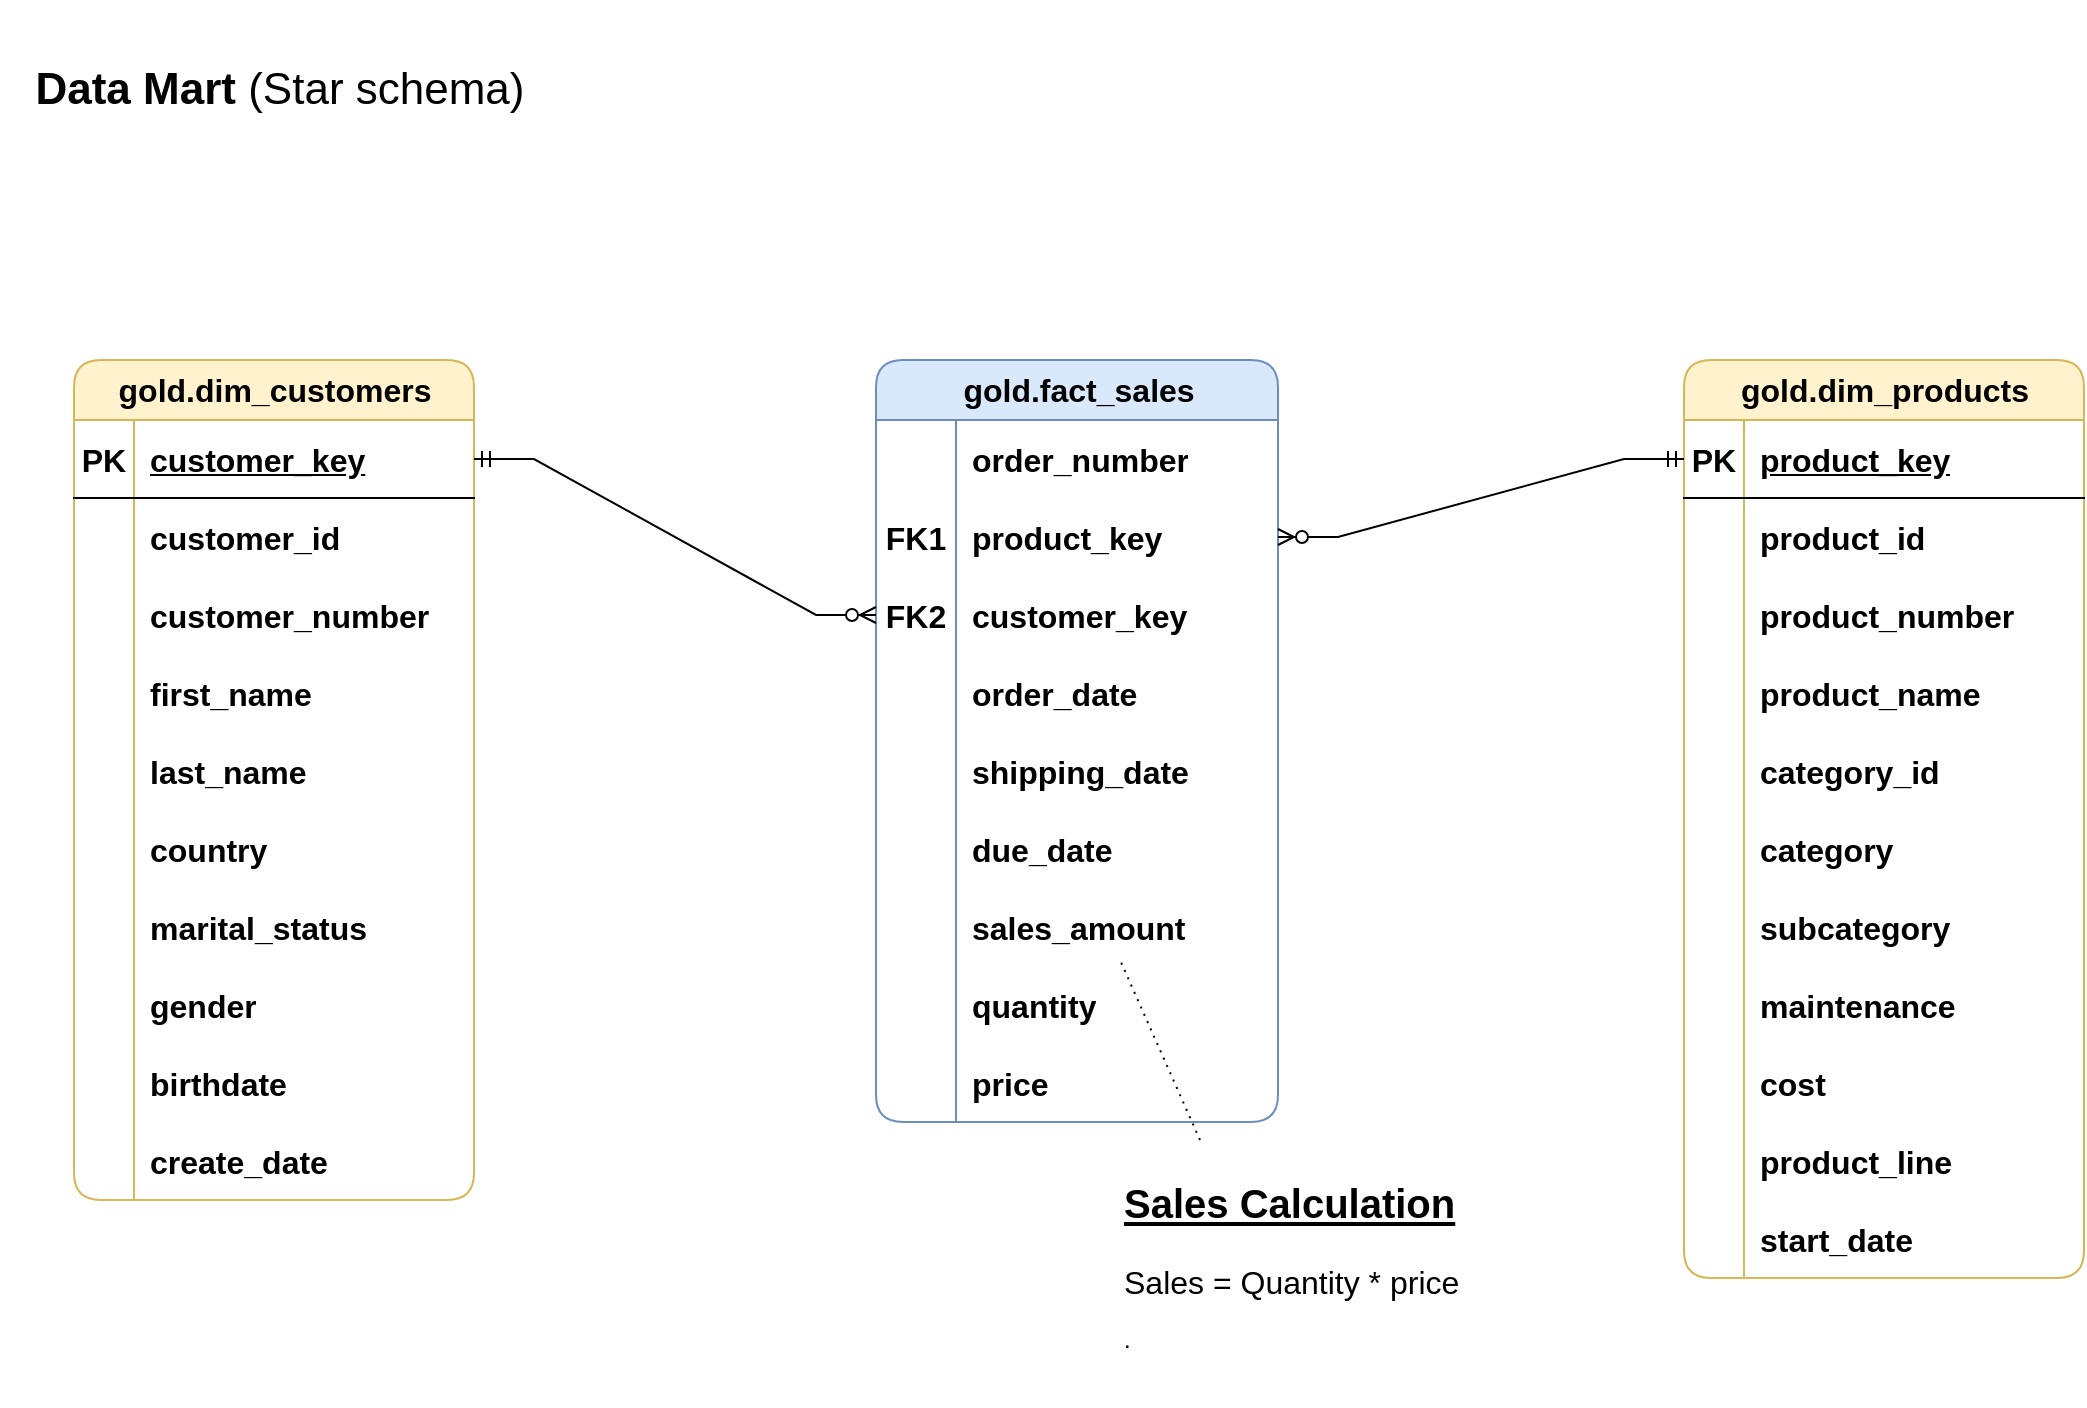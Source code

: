 <mxfile version="26.1.1">
  <diagram name="Sida-1" id="T0fylXtmmfMhBmrtulLu">
    <mxGraphModel dx="850" dy="780" grid="1" gridSize="10" guides="1" tooltips="1" connect="1" arrows="1" fold="1" page="1" pageScale="1" pageWidth="827" pageHeight="1169" math="0" shadow="0">
      <root>
        <mxCell id="0" />
        <mxCell id="1" parent="0" />
        <mxCell id="rbKpv3II9GiQoM87YPYS-1" value="&lt;font style=&quot;font-size: 22px;&quot;&gt;&lt;b&gt;Data Mart &lt;/b&gt;(Star schema)&lt;/font&gt;" style="text;html=1;align=center;verticalAlign=middle;whiteSpace=wrap;rounded=0;" vertex="1" parent="1">
          <mxGeometry width="280" height="90" as="geometry" />
        </mxCell>
        <mxCell id="rbKpv3II9GiQoM87YPYS-6" value="gold.dim_customers" style="shape=table;startSize=30;container=1;collapsible=1;childLayout=tableLayout;fixedRows=1;rowLines=0;fontStyle=1;align=center;resizeLast=1;html=1;rounded=1;fillColor=#fff2cc;strokeColor=#d6b656;fontSize=16;" vertex="1" parent="1">
          <mxGeometry x="37" y="180" width="200" height="420" as="geometry" />
        </mxCell>
        <mxCell id="rbKpv3II9GiQoM87YPYS-7" value="" style="shape=tableRow;horizontal=0;startSize=0;swimlaneHead=0;swimlaneBody=0;fillColor=none;collapsible=0;dropTarget=0;points=[[0,0.5],[1,0.5]];portConstraint=eastwest;top=0;left=0;right=0;bottom=1;fontSize=16;" vertex="1" parent="rbKpv3II9GiQoM87YPYS-6">
          <mxGeometry y="30" width="200" height="39" as="geometry" />
        </mxCell>
        <mxCell id="rbKpv3II9GiQoM87YPYS-8" value="PK" style="shape=partialRectangle;connectable=0;fillColor=none;top=0;left=0;bottom=0;right=0;fontStyle=1;overflow=hidden;whiteSpace=wrap;html=1;fontSize=16;" vertex="1" parent="rbKpv3II9GiQoM87YPYS-7">
          <mxGeometry width="30" height="39" as="geometry">
            <mxRectangle width="30" height="39" as="alternateBounds" />
          </mxGeometry>
        </mxCell>
        <mxCell id="rbKpv3II9GiQoM87YPYS-9" value="customer_key" style="shape=partialRectangle;connectable=0;fillColor=none;top=0;left=0;bottom=0;right=0;align=left;spacingLeft=6;fontStyle=5;overflow=hidden;whiteSpace=wrap;html=1;fontSize=16;" vertex="1" parent="rbKpv3II9GiQoM87YPYS-7">
          <mxGeometry x="30" width="170" height="39" as="geometry">
            <mxRectangle width="170" height="39" as="alternateBounds" />
          </mxGeometry>
        </mxCell>
        <mxCell id="rbKpv3II9GiQoM87YPYS-10" value="" style="shape=tableRow;horizontal=0;startSize=0;swimlaneHead=0;swimlaneBody=0;fillColor=none;collapsible=0;dropTarget=0;points=[[0,0.5],[1,0.5]];portConstraint=eastwest;top=0;left=0;right=0;bottom=0;fontSize=16;" vertex="1" parent="rbKpv3II9GiQoM87YPYS-6">
          <mxGeometry y="69" width="200" height="39" as="geometry" />
        </mxCell>
        <mxCell id="rbKpv3II9GiQoM87YPYS-11" value="" style="shape=partialRectangle;connectable=0;fillColor=none;top=0;left=0;bottom=0;right=0;editable=1;overflow=hidden;whiteSpace=wrap;html=1;fontSize=16;" vertex="1" parent="rbKpv3II9GiQoM87YPYS-10">
          <mxGeometry width="30" height="39" as="geometry">
            <mxRectangle width="30" height="39" as="alternateBounds" />
          </mxGeometry>
        </mxCell>
        <mxCell id="rbKpv3II9GiQoM87YPYS-12" value="&lt;b&gt;customer_id&lt;/b&gt;" style="shape=partialRectangle;connectable=0;fillColor=none;top=0;left=0;bottom=0;right=0;align=left;spacingLeft=6;overflow=hidden;whiteSpace=wrap;html=1;fontSize=16;" vertex="1" parent="rbKpv3II9GiQoM87YPYS-10">
          <mxGeometry x="30" width="170" height="39" as="geometry">
            <mxRectangle width="170" height="39" as="alternateBounds" />
          </mxGeometry>
        </mxCell>
        <mxCell id="rbKpv3II9GiQoM87YPYS-13" value="" style="shape=tableRow;horizontal=0;startSize=0;swimlaneHead=0;swimlaneBody=0;fillColor=none;collapsible=0;dropTarget=0;points=[[0,0.5],[1,0.5]];portConstraint=eastwest;top=0;left=0;right=0;bottom=0;fontSize=16;" vertex="1" parent="rbKpv3II9GiQoM87YPYS-6">
          <mxGeometry y="108" width="200" height="39" as="geometry" />
        </mxCell>
        <mxCell id="rbKpv3II9GiQoM87YPYS-14" value="" style="shape=partialRectangle;connectable=0;fillColor=none;top=0;left=0;bottom=0;right=0;editable=1;overflow=hidden;whiteSpace=wrap;html=1;fontSize=16;" vertex="1" parent="rbKpv3II9GiQoM87YPYS-13">
          <mxGeometry width="30" height="39" as="geometry">
            <mxRectangle width="30" height="39" as="alternateBounds" />
          </mxGeometry>
        </mxCell>
        <mxCell id="rbKpv3II9GiQoM87YPYS-15" value="&lt;b&gt;customer_number&lt;/b&gt;" style="shape=partialRectangle;connectable=0;fillColor=none;top=0;left=0;bottom=0;right=0;align=left;spacingLeft=6;overflow=hidden;whiteSpace=wrap;html=1;fontSize=16;" vertex="1" parent="rbKpv3II9GiQoM87YPYS-13">
          <mxGeometry x="30" width="170" height="39" as="geometry">
            <mxRectangle width="170" height="39" as="alternateBounds" />
          </mxGeometry>
        </mxCell>
        <mxCell id="rbKpv3II9GiQoM87YPYS-16" value="" style="shape=tableRow;horizontal=0;startSize=0;swimlaneHead=0;swimlaneBody=0;fillColor=none;collapsible=0;dropTarget=0;points=[[0,0.5],[1,0.5]];portConstraint=eastwest;top=0;left=0;right=0;bottom=0;fontSize=16;" vertex="1" parent="rbKpv3II9GiQoM87YPYS-6">
          <mxGeometry y="147" width="200" height="39" as="geometry" />
        </mxCell>
        <mxCell id="rbKpv3II9GiQoM87YPYS-17" value="" style="shape=partialRectangle;connectable=0;fillColor=none;top=0;left=0;bottom=0;right=0;editable=1;overflow=hidden;whiteSpace=wrap;html=1;fontSize=16;" vertex="1" parent="rbKpv3II9GiQoM87YPYS-16">
          <mxGeometry width="30" height="39" as="geometry">
            <mxRectangle width="30" height="39" as="alternateBounds" />
          </mxGeometry>
        </mxCell>
        <mxCell id="rbKpv3II9GiQoM87YPYS-18" value="&lt;b&gt;first_name&lt;/b&gt;" style="shape=partialRectangle;connectable=0;fillColor=none;top=0;left=0;bottom=0;right=0;align=left;spacingLeft=6;overflow=hidden;whiteSpace=wrap;html=1;fontSize=16;" vertex="1" parent="rbKpv3II9GiQoM87YPYS-16">
          <mxGeometry x="30" width="170" height="39" as="geometry">
            <mxRectangle width="170" height="39" as="alternateBounds" />
          </mxGeometry>
        </mxCell>
        <mxCell id="rbKpv3II9GiQoM87YPYS-32" value="" style="shape=tableRow;horizontal=0;startSize=0;swimlaneHead=0;swimlaneBody=0;fillColor=none;collapsible=0;dropTarget=0;points=[[0,0.5],[1,0.5]];portConstraint=eastwest;top=0;left=0;right=0;bottom=0;fontSize=16;" vertex="1" parent="rbKpv3II9GiQoM87YPYS-6">
          <mxGeometry y="186" width="200" height="39" as="geometry" />
        </mxCell>
        <mxCell id="rbKpv3II9GiQoM87YPYS-33" value="" style="shape=partialRectangle;connectable=0;fillColor=none;top=0;left=0;bottom=0;right=0;editable=1;overflow=hidden;whiteSpace=wrap;html=1;fontSize=16;" vertex="1" parent="rbKpv3II9GiQoM87YPYS-32">
          <mxGeometry width="30" height="39" as="geometry">
            <mxRectangle width="30" height="39" as="alternateBounds" />
          </mxGeometry>
        </mxCell>
        <mxCell id="rbKpv3II9GiQoM87YPYS-34" value="&lt;b&gt;last_name&lt;/b&gt;" style="shape=partialRectangle;connectable=0;fillColor=none;top=0;left=0;bottom=0;right=0;align=left;spacingLeft=6;overflow=hidden;whiteSpace=wrap;html=1;fontSize=16;" vertex="1" parent="rbKpv3II9GiQoM87YPYS-32">
          <mxGeometry x="30" width="170" height="39" as="geometry">
            <mxRectangle width="170" height="39" as="alternateBounds" />
          </mxGeometry>
        </mxCell>
        <mxCell id="rbKpv3II9GiQoM87YPYS-51" value="" style="shape=tableRow;horizontal=0;startSize=0;swimlaneHead=0;swimlaneBody=0;fillColor=none;collapsible=0;dropTarget=0;points=[[0,0.5],[1,0.5]];portConstraint=eastwest;top=0;left=0;right=0;bottom=0;fontSize=16;" vertex="1" parent="rbKpv3II9GiQoM87YPYS-6">
          <mxGeometry y="225" width="200" height="39" as="geometry" />
        </mxCell>
        <mxCell id="rbKpv3II9GiQoM87YPYS-52" value="" style="shape=partialRectangle;connectable=0;fillColor=none;top=0;left=0;bottom=0;right=0;editable=1;overflow=hidden;whiteSpace=wrap;html=1;fontSize=16;" vertex="1" parent="rbKpv3II9GiQoM87YPYS-51">
          <mxGeometry width="30" height="39" as="geometry">
            <mxRectangle width="30" height="39" as="alternateBounds" />
          </mxGeometry>
        </mxCell>
        <mxCell id="rbKpv3II9GiQoM87YPYS-53" value="&lt;b&gt;country&lt;/b&gt;" style="shape=partialRectangle;connectable=0;fillColor=none;top=0;left=0;bottom=0;right=0;align=left;spacingLeft=6;overflow=hidden;whiteSpace=wrap;html=1;fontSize=16;" vertex="1" parent="rbKpv3II9GiQoM87YPYS-51">
          <mxGeometry x="30" width="170" height="39" as="geometry">
            <mxRectangle width="170" height="39" as="alternateBounds" />
          </mxGeometry>
        </mxCell>
        <mxCell id="rbKpv3II9GiQoM87YPYS-54" value="" style="shape=tableRow;horizontal=0;startSize=0;swimlaneHead=0;swimlaneBody=0;fillColor=none;collapsible=0;dropTarget=0;points=[[0,0.5],[1,0.5]];portConstraint=eastwest;top=0;left=0;right=0;bottom=0;fontSize=16;" vertex="1" parent="rbKpv3II9GiQoM87YPYS-6">
          <mxGeometry y="264" width="200" height="39" as="geometry" />
        </mxCell>
        <mxCell id="rbKpv3II9GiQoM87YPYS-55" value="" style="shape=partialRectangle;connectable=0;fillColor=none;top=0;left=0;bottom=0;right=0;editable=1;overflow=hidden;whiteSpace=wrap;html=1;fontSize=16;" vertex="1" parent="rbKpv3II9GiQoM87YPYS-54">
          <mxGeometry width="30" height="39" as="geometry">
            <mxRectangle width="30" height="39" as="alternateBounds" />
          </mxGeometry>
        </mxCell>
        <mxCell id="rbKpv3II9GiQoM87YPYS-56" value="&lt;b&gt;marital_status&lt;/b&gt;" style="shape=partialRectangle;connectable=0;fillColor=none;top=0;left=0;bottom=0;right=0;align=left;spacingLeft=6;overflow=hidden;whiteSpace=wrap;html=1;fontSize=16;" vertex="1" parent="rbKpv3II9GiQoM87YPYS-54">
          <mxGeometry x="30" width="170" height="39" as="geometry">
            <mxRectangle width="170" height="39" as="alternateBounds" />
          </mxGeometry>
        </mxCell>
        <mxCell id="rbKpv3II9GiQoM87YPYS-57" value="" style="shape=tableRow;horizontal=0;startSize=0;swimlaneHead=0;swimlaneBody=0;fillColor=none;collapsible=0;dropTarget=0;points=[[0,0.5],[1,0.5]];portConstraint=eastwest;top=0;left=0;right=0;bottom=0;fontSize=16;" vertex="1" parent="rbKpv3II9GiQoM87YPYS-6">
          <mxGeometry y="303" width="200" height="39" as="geometry" />
        </mxCell>
        <mxCell id="rbKpv3II9GiQoM87YPYS-58" value="" style="shape=partialRectangle;connectable=0;fillColor=none;top=0;left=0;bottom=0;right=0;editable=1;overflow=hidden;whiteSpace=wrap;html=1;fontSize=16;" vertex="1" parent="rbKpv3II9GiQoM87YPYS-57">
          <mxGeometry width="30" height="39" as="geometry">
            <mxRectangle width="30" height="39" as="alternateBounds" />
          </mxGeometry>
        </mxCell>
        <mxCell id="rbKpv3II9GiQoM87YPYS-59" value="&lt;b&gt;gender&lt;/b&gt;" style="shape=partialRectangle;connectable=0;fillColor=none;top=0;left=0;bottom=0;right=0;align=left;spacingLeft=6;overflow=hidden;whiteSpace=wrap;html=1;fontSize=16;" vertex="1" parent="rbKpv3II9GiQoM87YPYS-57">
          <mxGeometry x="30" width="170" height="39" as="geometry">
            <mxRectangle width="170" height="39" as="alternateBounds" />
          </mxGeometry>
        </mxCell>
        <mxCell id="rbKpv3II9GiQoM87YPYS-60" value="" style="shape=tableRow;horizontal=0;startSize=0;swimlaneHead=0;swimlaneBody=0;fillColor=none;collapsible=0;dropTarget=0;points=[[0,0.5],[1,0.5]];portConstraint=eastwest;top=0;left=0;right=0;bottom=0;fontSize=16;" vertex="1" parent="rbKpv3II9GiQoM87YPYS-6">
          <mxGeometry y="342" width="200" height="39" as="geometry" />
        </mxCell>
        <mxCell id="rbKpv3II9GiQoM87YPYS-61" value="" style="shape=partialRectangle;connectable=0;fillColor=none;top=0;left=0;bottom=0;right=0;editable=1;overflow=hidden;whiteSpace=wrap;html=1;fontSize=16;" vertex="1" parent="rbKpv3II9GiQoM87YPYS-60">
          <mxGeometry width="30" height="39" as="geometry">
            <mxRectangle width="30" height="39" as="alternateBounds" />
          </mxGeometry>
        </mxCell>
        <mxCell id="rbKpv3II9GiQoM87YPYS-62" value="&lt;b&gt;birthdate&lt;/b&gt;" style="shape=partialRectangle;connectable=0;fillColor=none;top=0;left=0;bottom=0;right=0;align=left;spacingLeft=6;overflow=hidden;whiteSpace=wrap;html=1;fontSize=16;" vertex="1" parent="rbKpv3II9GiQoM87YPYS-60">
          <mxGeometry x="30" width="170" height="39" as="geometry">
            <mxRectangle width="170" height="39" as="alternateBounds" />
          </mxGeometry>
        </mxCell>
        <mxCell id="rbKpv3II9GiQoM87YPYS-63" value="" style="shape=tableRow;horizontal=0;startSize=0;swimlaneHead=0;swimlaneBody=0;fillColor=none;collapsible=0;dropTarget=0;points=[[0,0.5],[1,0.5]];portConstraint=eastwest;top=0;left=0;right=0;bottom=0;fontSize=16;" vertex="1" parent="rbKpv3II9GiQoM87YPYS-6">
          <mxGeometry y="381" width="200" height="39" as="geometry" />
        </mxCell>
        <mxCell id="rbKpv3II9GiQoM87YPYS-64" value="" style="shape=partialRectangle;connectable=0;fillColor=none;top=0;left=0;bottom=0;right=0;editable=1;overflow=hidden;whiteSpace=wrap;html=1;fontSize=16;" vertex="1" parent="rbKpv3II9GiQoM87YPYS-63">
          <mxGeometry width="30" height="39" as="geometry">
            <mxRectangle width="30" height="39" as="alternateBounds" />
          </mxGeometry>
        </mxCell>
        <mxCell id="rbKpv3II9GiQoM87YPYS-65" value="&lt;b&gt;create_date&lt;/b&gt;" style="shape=partialRectangle;connectable=0;fillColor=none;top=0;left=0;bottom=0;right=0;align=left;spacingLeft=6;overflow=hidden;whiteSpace=wrap;html=1;fontSize=16;" vertex="1" parent="rbKpv3II9GiQoM87YPYS-63">
          <mxGeometry x="30" width="170" height="39" as="geometry">
            <mxRectangle width="170" height="39" as="alternateBounds" />
          </mxGeometry>
        </mxCell>
        <mxCell id="rbKpv3II9GiQoM87YPYS-35" value="gold.dim_products" style="shape=table;startSize=30;container=1;collapsible=1;childLayout=tableLayout;fixedRows=1;rowLines=0;fontStyle=1;align=center;resizeLast=1;html=1;rounded=1;fillColor=#fff2cc;strokeColor=#d6b656;fontSize=16;" vertex="1" parent="1">
          <mxGeometry x="842" y="180" width="200" height="459" as="geometry" />
        </mxCell>
        <mxCell id="rbKpv3II9GiQoM87YPYS-36" value="" style="shape=tableRow;horizontal=0;startSize=0;swimlaneHead=0;swimlaneBody=0;fillColor=none;collapsible=0;dropTarget=0;points=[[0,0.5],[1,0.5]];portConstraint=eastwest;top=0;left=0;right=0;bottom=1;fontSize=16;" vertex="1" parent="rbKpv3II9GiQoM87YPYS-35">
          <mxGeometry y="30" width="200" height="39" as="geometry" />
        </mxCell>
        <mxCell id="rbKpv3II9GiQoM87YPYS-37" value="PK" style="shape=partialRectangle;connectable=0;fillColor=none;top=0;left=0;bottom=0;right=0;fontStyle=1;overflow=hidden;whiteSpace=wrap;html=1;fontSize=16;" vertex="1" parent="rbKpv3II9GiQoM87YPYS-36">
          <mxGeometry width="30" height="39" as="geometry">
            <mxRectangle width="30" height="39" as="alternateBounds" />
          </mxGeometry>
        </mxCell>
        <mxCell id="rbKpv3II9GiQoM87YPYS-38" value="product_key" style="shape=partialRectangle;connectable=0;fillColor=none;top=0;left=0;bottom=0;right=0;align=left;spacingLeft=6;fontStyle=5;overflow=hidden;whiteSpace=wrap;html=1;fontSize=16;" vertex="1" parent="rbKpv3II9GiQoM87YPYS-36">
          <mxGeometry x="30" width="170" height="39" as="geometry">
            <mxRectangle width="170" height="39" as="alternateBounds" />
          </mxGeometry>
        </mxCell>
        <mxCell id="rbKpv3II9GiQoM87YPYS-39" value="" style="shape=tableRow;horizontal=0;startSize=0;swimlaneHead=0;swimlaneBody=0;fillColor=none;collapsible=0;dropTarget=0;points=[[0,0.5],[1,0.5]];portConstraint=eastwest;top=0;left=0;right=0;bottom=0;fontSize=16;" vertex="1" parent="rbKpv3II9GiQoM87YPYS-35">
          <mxGeometry y="69" width="200" height="39" as="geometry" />
        </mxCell>
        <mxCell id="rbKpv3II9GiQoM87YPYS-40" value="" style="shape=partialRectangle;connectable=0;fillColor=none;top=0;left=0;bottom=0;right=0;editable=1;overflow=hidden;whiteSpace=wrap;html=1;fontSize=16;" vertex="1" parent="rbKpv3II9GiQoM87YPYS-39">
          <mxGeometry width="30" height="39" as="geometry">
            <mxRectangle width="30" height="39" as="alternateBounds" />
          </mxGeometry>
        </mxCell>
        <mxCell id="rbKpv3II9GiQoM87YPYS-41" value="&lt;b&gt;product_id&lt;/b&gt;" style="shape=partialRectangle;connectable=0;fillColor=none;top=0;left=0;bottom=0;right=0;align=left;spacingLeft=6;overflow=hidden;whiteSpace=wrap;html=1;fontSize=16;" vertex="1" parent="rbKpv3II9GiQoM87YPYS-39">
          <mxGeometry x="30" width="170" height="39" as="geometry">
            <mxRectangle width="170" height="39" as="alternateBounds" />
          </mxGeometry>
        </mxCell>
        <mxCell id="rbKpv3II9GiQoM87YPYS-42" value="" style="shape=tableRow;horizontal=0;startSize=0;swimlaneHead=0;swimlaneBody=0;fillColor=none;collapsible=0;dropTarget=0;points=[[0,0.5],[1,0.5]];portConstraint=eastwest;top=0;left=0;right=0;bottom=0;fontSize=16;" vertex="1" parent="rbKpv3II9GiQoM87YPYS-35">
          <mxGeometry y="108" width="200" height="39" as="geometry" />
        </mxCell>
        <mxCell id="rbKpv3II9GiQoM87YPYS-43" value="" style="shape=partialRectangle;connectable=0;fillColor=none;top=0;left=0;bottom=0;right=0;editable=1;overflow=hidden;whiteSpace=wrap;html=1;fontSize=16;" vertex="1" parent="rbKpv3II9GiQoM87YPYS-42">
          <mxGeometry width="30" height="39" as="geometry">
            <mxRectangle width="30" height="39" as="alternateBounds" />
          </mxGeometry>
        </mxCell>
        <mxCell id="rbKpv3II9GiQoM87YPYS-44" value="&lt;b&gt;product_number&lt;/b&gt;" style="shape=partialRectangle;connectable=0;fillColor=none;top=0;left=0;bottom=0;right=0;align=left;spacingLeft=6;overflow=hidden;whiteSpace=wrap;html=1;fontSize=16;" vertex="1" parent="rbKpv3II9GiQoM87YPYS-42">
          <mxGeometry x="30" width="170" height="39" as="geometry">
            <mxRectangle width="170" height="39" as="alternateBounds" />
          </mxGeometry>
        </mxCell>
        <mxCell id="rbKpv3II9GiQoM87YPYS-45" value="" style="shape=tableRow;horizontal=0;startSize=0;swimlaneHead=0;swimlaneBody=0;fillColor=none;collapsible=0;dropTarget=0;points=[[0,0.5],[1,0.5]];portConstraint=eastwest;top=0;left=0;right=0;bottom=0;fontSize=16;" vertex="1" parent="rbKpv3II9GiQoM87YPYS-35">
          <mxGeometry y="147" width="200" height="39" as="geometry" />
        </mxCell>
        <mxCell id="rbKpv3II9GiQoM87YPYS-46" value="" style="shape=partialRectangle;connectable=0;fillColor=none;top=0;left=0;bottom=0;right=0;editable=1;overflow=hidden;whiteSpace=wrap;html=1;fontSize=16;" vertex="1" parent="rbKpv3II9GiQoM87YPYS-45">
          <mxGeometry width="30" height="39" as="geometry">
            <mxRectangle width="30" height="39" as="alternateBounds" />
          </mxGeometry>
        </mxCell>
        <mxCell id="rbKpv3II9GiQoM87YPYS-47" value="&lt;b&gt;product_name&lt;/b&gt;" style="shape=partialRectangle;connectable=0;fillColor=none;top=0;left=0;bottom=0;right=0;align=left;spacingLeft=6;overflow=hidden;whiteSpace=wrap;html=1;fontSize=16;" vertex="1" parent="rbKpv3II9GiQoM87YPYS-45">
          <mxGeometry x="30" width="170" height="39" as="geometry">
            <mxRectangle width="170" height="39" as="alternateBounds" />
          </mxGeometry>
        </mxCell>
        <mxCell id="rbKpv3II9GiQoM87YPYS-48" value="" style="shape=tableRow;horizontal=0;startSize=0;swimlaneHead=0;swimlaneBody=0;fillColor=none;collapsible=0;dropTarget=0;points=[[0,0.5],[1,0.5]];portConstraint=eastwest;top=0;left=0;right=0;bottom=0;fontSize=16;" vertex="1" parent="rbKpv3II9GiQoM87YPYS-35">
          <mxGeometry y="186" width="200" height="39" as="geometry" />
        </mxCell>
        <mxCell id="rbKpv3II9GiQoM87YPYS-49" value="" style="shape=partialRectangle;connectable=0;fillColor=none;top=0;left=0;bottom=0;right=0;editable=1;overflow=hidden;whiteSpace=wrap;html=1;fontSize=16;" vertex="1" parent="rbKpv3II9GiQoM87YPYS-48">
          <mxGeometry width="30" height="39" as="geometry">
            <mxRectangle width="30" height="39" as="alternateBounds" />
          </mxGeometry>
        </mxCell>
        <mxCell id="rbKpv3II9GiQoM87YPYS-50" value="&lt;b&gt;category_id&lt;/b&gt;" style="shape=partialRectangle;connectable=0;fillColor=none;top=0;left=0;bottom=0;right=0;align=left;spacingLeft=6;overflow=hidden;whiteSpace=wrap;html=1;fontSize=16;" vertex="1" parent="rbKpv3II9GiQoM87YPYS-48">
          <mxGeometry x="30" width="170" height="39" as="geometry">
            <mxRectangle width="170" height="39" as="alternateBounds" />
          </mxGeometry>
        </mxCell>
        <mxCell id="rbKpv3II9GiQoM87YPYS-66" value="" style="shape=tableRow;horizontal=0;startSize=0;swimlaneHead=0;swimlaneBody=0;fillColor=none;collapsible=0;dropTarget=0;points=[[0,0.5],[1,0.5]];portConstraint=eastwest;top=0;left=0;right=0;bottom=0;fontSize=16;" vertex="1" parent="rbKpv3II9GiQoM87YPYS-35">
          <mxGeometry y="225" width="200" height="39" as="geometry" />
        </mxCell>
        <mxCell id="rbKpv3II9GiQoM87YPYS-67" value="" style="shape=partialRectangle;connectable=0;fillColor=none;top=0;left=0;bottom=0;right=0;editable=1;overflow=hidden;whiteSpace=wrap;html=1;fontSize=16;" vertex="1" parent="rbKpv3II9GiQoM87YPYS-66">
          <mxGeometry width="30" height="39" as="geometry">
            <mxRectangle width="30" height="39" as="alternateBounds" />
          </mxGeometry>
        </mxCell>
        <mxCell id="rbKpv3II9GiQoM87YPYS-68" value="&lt;b&gt;category&lt;/b&gt;" style="shape=partialRectangle;connectable=0;fillColor=none;top=0;left=0;bottom=0;right=0;align=left;spacingLeft=6;overflow=hidden;whiteSpace=wrap;html=1;fontSize=16;" vertex="1" parent="rbKpv3II9GiQoM87YPYS-66">
          <mxGeometry x="30" width="170" height="39" as="geometry">
            <mxRectangle width="170" height="39" as="alternateBounds" />
          </mxGeometry>
        </mxCell>
        <mxCell id="rbKpv3II9GiQoM87YPYS-69" value="" style="shape=tableRow;horizontal=0;startSize=0;swimlaneHead=0;swimlaneBody=0;fillColor=none;collapsible=0;dropTarget=0;points=[[0,0.5],[1,0.5]];portConstraint=eastwest;top=0;left=0;right=0;bottom=0;fontSize=16;" vertex="1" parent="rbKpv3II9GiQoM87YPYS-35">
          <mxGeometry y="264" width="200" height="39" as="geometry" />
        </mxCell>
        <mxCell id="rbKpv3II9GiQoM87YPYS-70" value="" style="shape=partialRectangle;connectable=0;fillColor=none;top=0;left=0;bottom=0;right=0;editable=1;overflow=hidden;whiteSpace=wrap;html=1;fontSize=16;" vertex="1" parent="rbKpv3II9GiQoM87YPYS-69">
          <mxGeometry width="30" height="39" as="geometry">
            <mxRectangle width="30" height="39" as="alternateBounds" />
          </mxGeometry>
        </mxCell>
        <mxCell id="rbKpv3II9GiQoM87YPYS-71" value="&lt;b&gt;subcategory&lt;/b&gt;" style="shape=partialRectangle;connectable=0;fillColor=none;top=0;left=0;bottom=0;right=0;align=left;spacingLeft=6;overflow=hidden;whiteSpace=wrap;html=1;fontSize=16;" vertex="1" parent="rbKpv3II9GiQoM87YPYS-69">
          <mxGeometry x="30" width="170" height="39" as="geometry">
            <mxRectangle width="170" height="39" as="alternateBounds" />
          </mxGeometry>
        </mxCell>
        <mxCell id="rbKpv3II9GiQoM87YPYS-72" value="" style="shape=tableRow;horizontal=0;startSize=0;swimlaneHead=0;swimlaneBody=0;fillColor=none;collapsible=0;dropTarget=0;points=[[0,0.5],[1,0.5]];portConstraint=eastwest;top=0;left=0;right=0;bottom=0;fontSize=16;" vertex="1" parent="rbKpv3II9GiQoM87YPYS-35">
          <mxGeometry y="303" width="200" height="39" as="geometry" />
        </mxCell>
        <mxCell id="rbKpv3II9GiQoM87YPYS-73" value="" style="shape=partialRectangle;connectable=0;fillColor=none;top=0;left=0;bottom=0;right=0;editable=1;overflow=hidden;whiteSpace=wrap;html=1;fontSize=16;" vertex="1" parent="rbKpv3II9GiQoM87YPYS-72">
          <mxGeometry width="30" height="39" as="geometry">
            <mxRectangle width="30" height="39" as="alternateBounds" />
          </mxGeometry>
        </mxCell>
        <mxCell id="rbKpv3II9GiQoM87YPYS-74" value="&lt;b&gt;maintenance&lt;/b&gt;" style="shape=partialRectangle;connectable=0;fillColor=none;top=0;left=0;bottom=0;right=0;align=left;spacingLeft=6;overflow=hidden;whiteSpace=wrap;html=1;fontSize=16;" vertex="1" parent="rbKpv3II9GiQoM87YPYS-72">
          <mxGeometry x="30" width="170" height="39" as="geometry">
            <mxRectangle width="170" height="39" as="alternateBounds" />
          </mxGeometry>
        </mxCell>
        <mxCell id="rbKpv3II9GiQoM87YPYS-75" value="" style="shape=tableRow;horizontal=0;startSize=0;swimlaneHead=0;swimlaneBody=0;fillColor=none;collapsible=0;dropTarget=0;points=[[0,0.5],[1,0.5]];portConstraint=eastwest;top=0;left=0;right=0;bottom=0;fontSize=16;" vertex="1" parent="rbKpv3II9GiQoM87YPYS-35">
          <mxGeometry y="342" width="200" height="39" as="geometry" />
        </mxCell>
        <mxCell id="rbKpv3II9GiQoM87YPYS-76" value="" style="shape=partialRectangle;connectable=0;fillColor=none;top=0;left=0;bottom=0;right=0;editable=1;overflow=hidden;whiteSpace=wrap;html=1;fontSize=16;" vertex="1" parent="rbKpv3II9GiQoM87YPYS-75">
          <mxGeometry width="30" height="39" as="geometry">
            <mxRectangle width="30" height="39" as="alternateBounds" />
          </mxGeometry>
        </mxCell>
        <mxCell id="rbKpv3II9GiQoM87YPYS-77" value="&lt;b&gt;cost&lt;/b&gt;" style="shape=partialRectangle;connectable=0;fillColor=none;top=0;left=0;bottom=0;right=0;align=left;spacingLeft=6;overflow=hidden;whiteSpace=wrap;html=1;fontSize=16;" vertex="1" parent="rbKpv3II9GiQoM87YPYS-75">
          <mxGeometry x="30" width="170" height="39" as="geometry">
            <mxRectangle width="170" height="39" as="alternateBounds" />
          </mxGeometry>
        </mxCell>
        <mxCell id="rbKpv3II9GiQoM87YPYS-81" value="" style="shape=tableRow;horizontal=0;startSize=0;swimlaneHead=0;swimlaneBody=0;fillColor=none;collapsible=0;dropTarget=0;points=[[0,0.5],[1,0.5]];portConstraint=eastwest;top=0;left=0;right=0;bottom=0;fontSize=16;" vertex="1" parent="rbKpv3II9GiQoM87YPYS-35">
          <mxGeometry y="381" width="200" height="39" as="geometry" />
        </mxCell>
        <mxCell id="rbKpv3II9GiQoM87YPYS-82" value="" style="shape=partialRectangle;connectable=0;fillColor=none;top=0;left=0;bottom=0;right=0;editable=1;overflow=hidden;whiteSpace=wrap;html=1;fontSize=16;" vertex="1" parent="rbKpv3II9GiQoM87YPYS-81">
          <mxGeometry width="30" height="39" as="geometry">
            <mxRectangle width="30" height="39" as="alternateBounds" />
          </mxGeometry>
        </mxCell>
        <mxCell id="rbKpv3II9GiQoM87YPYS-83" value="&lt;b&gt;product_line&lt;/b&gt;" style="shape=partialRectangle;connectable=0;fillColor=none;top=0;left=0;bottom=0;right=0;align=left;spacingLeft=6;overflow=hidden;whiteSpace=wrap;html=1;fontSize=16;" vertex="1" parent="rbKpv3II9GiQoM87YPYS-81">
          <mxGeometry x="30" width="170" height="39" as="geometry">
            <mxRectangle width="170" height="39" as="alternateBounds" />
          </mxGeometry>
        </mxCell>
        <mxCell id="rbKpv3II9GiQoM87YPYS-84" value="" style="shape=tableRow;horizontal=0;startSize=0;swimlaneHead=0;swimlaneBody=0;fillColor=none;collapsible=0;dropTarget=0;points=[[0,0.5],[1,0.5]];portConstraint=eastwest;top=0;left=0;right=0;bottom=0;fontSize=16;" vertex="1" parent="rbKpv3II9GiQoM87YPYS-35">
          <mxGeometry y="420" width="200" height="39" as="geometry" />
        </mxCell>
        <mxCell id="rbKpv3II9GiQoM87YPYS-85" value="" style="shape=partialRectangle;connectable=0;fillColor=none;top=0;left=0;bottom=0;right=0;editable=1;overflow=hidden;whiteSpace=wrap;html=1;fontSize=16;" vertex="1" parent="rbKpv3II9GiQoM87YPYS-84">
          <mxGeometry width="30" height="39" as="geometry">
            <mxRectangle width="30" height="39" as="alternateBounds" />
          </mxGeometry>
        </mxCell>
        <mxCell id="rbKpv3II9GiQoM87YPYS-86" value="&lt;b&gt;start_date&lt;/b&gt;" style="shape=partialRectangle;connectable=0;fillColor=none;top=0;left=0;bottom=0;right=0;align=left;spacingLeft=6;overflow=hidden;whiteSpace=wrap;html=1;fontSize=16;" vertex="1" parent="rbKpv3II9GiQoM87YPYS-84">
          <mxGeometry x="30" width="170" height="39" as="geometry">
            <mxRectangle width="170" height="39" as="alternateBounds" />
          </mxGeometry>
        </mxCell>
        <mxCell id="rbKpv3II9GiQoM87YPYS-87" value="gold.fact_sales" style="shape=table;startSize=30;container=1;collapsible=1;childLayout=tableLayout;fixedRows=1;rowLines=0;fontStyle=1;align=center;resizeLast=1;html=1;rounded=1;fillColor=#dae8fc;strokeColor=#6c8ebf;fontSize=16;" vertex="1" parent="1">
          <mxGeometry x="438" y="180" width="201" height="381" as="geometry" />
        </mxCell>
        <mxCell id="rbKpv3II9GiQoM87YPYS-91" value="" style="shape=tableRow;horizontal=0;startSize=0;swimlaneHead=0;swimlaneBody=0;fillColor=none;collapsible=0;dropTarget=0;points=[[0,0.5],[1,0.5]];portConstraint=eastwest;top=0;left=0;right=0;bottom=0;fontSize=16;" vertex="1" parent="rbKpv3II9GiQoM87YPYS-87">
          <mxGeometry y="30" width="201" height="39" as="geometry" />
        </mxCell>
        <mxCell id="rbKpv3II9GiQoM87YPYS-92" value="" style="shape=partialRectangle;connectable=0;fillColor=none;top=0;left=0;bottom=0;right=0;editable=1;overflow=hidden;whiteSpace=wrap;html=1;fontSize=16;" vertex="1" parent="rbKpv3II9GiQoM87YPYS-91">
          <mxGeometry width="40" height="39" as="geometry">
            <mxRectangle width="40" height="39" as="alternateBounds" />
          </mxGeometry>
        </mxCell>
        <mxCell id="rbKpv3II9GiQoM87YPYS-93" value="&lt;b&gt;order_number&lt;/b&gt;" style="shape=partialRectangle;connectable=0;fillColor=none;top=0;left=0;bottom=0;right=0;align=left;spacingLeft=6;overflow=hidden;whiteSpace=wrap;html=1;fontSize=16;" vertex="1" parent="rbKpv3II9GiQoM87YPYS-91">
          <mxGeometry x="40" width="161" height="39" as="geometry">
            <mxRectangle width="161" height="39" as="alternateBounds" />
          </mxGeometry>
        </mxCell>
        <mxCell id="rbKpv3II9GiQoM87YPYS-94" value="" style="shape=tableRow;horizontal=0;startSize=0;swimlaneHead=0;swimlaneBody=0;fillColor=none;collapsible=0;dropTarget=0;points=[[0,0.5],[1,0.5]];portConstraint=eastwest;top=0;left=0;right=0;bottom=0;fontSize=16;" vertex="1" parent="rbKpv3II9GiQoM87YPYS-87">
          <mxGeometry y="69" width="201" height="39" as="geometry" />
        </mxCell>
        <mxCell id="rbKpv3II9GiQoM87YPYS-95" value="&lt;b&gt;FK1&lt;/b&gt;" style="shape=partialRectangle;connectable=0;fillColor=none;top=0;left=0;bottom=0;right=0;editable=1;overflow=hidden;whiteSpace=wrap;html=1;fontSize=16;" vertex="1" parent="rbKpv3II9GiQoM87YPYS-94">
          <mxGeometry width="40" height="39" as="geometry">
            <mxRectangle width="40" height="39" as="alternateBounds" />
          </mxGeometry>
        </mxCell>
        <mxCell id="rbKpv3II9GiQoM87YPYS-96" value="&lt;b&gt;product_key&lt;/b&gt;" style="shape=partialRectangle;connectable=0;fillColor=none;top=0;left=0;bottom=0;right=0;align=left;spacingLeft=6;overflow=hidden;whiteSpace=wrap;html=1;fontSize=16;" vertex="1" parent="rbKpv3II9GiQoM87YPYS-94">
          <mxGeometry x="40" width="161" height="39" as="geometry">
            <mxRectangle width="161" height="39" as="alternateBounds" />
          </mxGeometry>
        </mxCell>
        <mxCell id="rbKpv3II9GiQoM87YPYS-97" value="" style="shape=tableRow;horizontal=0;startSize=0;swimlaneHead=0;swimlaneBody=0;fillColor=none;collapsible=0;dropTarget=0;points=[[0,0.5],[1,0.5]];portConstraint=eastwest;top=0;left=0;right=0;bottom=0;fontSize=16;" vertex="1" parent="rbKpv3II9GiQoM87YPYS-87">
          <mxGeometry y="108" width="201" height="39" as="geometry" />
        </mxCell>
        <mxCell id="rbKpv3II9GiQoM87YPYS-98" value="&lt;b&gt;FK2&lt;/b&gt;" style="shape=partialRectangle;connectable=0;fillColor=none;top=0;left=0;bottom=0;right=0;editable=1;overflow=hidden;whiteSpace=wrap;html=1;fontSize=16;" vertex="1" parent="rbKpv3II9GiQoM87YPYS-97">
          <mxGeometry width="40" height="39" as="geometry">
            <mxRectangle width="40" height="39" as="alternateBounds" />
          </mxGeometry>
        </mxCell>
        <mxCell id="rbKpv3II9GiQoM87YPYS-99" value="&lt;b&gt;customer_key&lt;/b&gt;" style="shape=partialRectangle;connectable=0;fillColor=none;top=0;left=0;bottom=0;right=0;align=left;spacingLeft=6;overflow=hidden;whiteSpace=wrap;html=1;fontSize=16;" vertex="1" parent="rbKpv3II9GiQoM87YPYS-97">
          <mxGeometry x="40" width="161" height="39" as="geometry">
            <mxRectangle width="161" height="39" as="alternateBounds" />
          </mxGeometry>
        </mxCell>
        <mxCell id="rbKpv3II9GiQoM87YPYS-100" value="" style="shape=tableRow;horizontal=0;startSize=0;swimlaneHead=0;swimlaneBody=0;fillColor=none;collapsible=0;dropTarget=0;points=[[0,0.5],[1,0.5]];portConstraint=eastwest;top=0;left=0;right=0;bottom=0;fontSize=16;" vertex="1" parent="rbKpv3II9GiQoM87YPYS-87">
          <mxGeometry y="147" width="201" height="39" as="geometry" />
        </mxCell>
        <mxCell id="rbKpv3II9GiQoM87YPYS-101" value="" style="shape=partialRectangle;connectable=0;fillColor=none;top=0;left=0;bottom=0;right=0;editable=1;overflow=hidden;whiteSpace=wrap;html=1;fontSize=16;" vertex="1" parent="rbKpv3II9GiQoM87YPYS-100">
          <mxGeometry width="40" height="39" as="geometry">
            <mxRectangle width="40" height="39" as="alternateBounds" />
          </mxGeometry>
        </mxCell>
        <mxCell id="rbKpv3II9GiQoM87YPYS-102" value="&lt;b&gt;order_date&lt;/b&gt;" style="shape=partialRectangle;connectable=0;fillColor=none;top=0;left=0;bottom=0;right=0;align=left;spacingLeft=6;overflow=hidden;whiteSpace=wrap;html=1;fontSize=16;" vertex="1" parent="rbKpv3II9GiQoM87YPYS-100">
          <mxGeometry x="40" width="161" height="39" as="geometry">
            <mxRectangle width="161" height="39" as="alternateBounds" />
          </mxGeometry>
        </mxCell>
        <mxCell id="rbKpv3II9GiQoM87YPYS-103" value="" style="shape=tableRow;horizontal=0;startSize=0;swimlaneHead=0;swimlaneBody=0;fillColor=none;collapsible=0;dropTarget=0;points=[[0,0.5],[1,0.5]];portConstraint=eastwest;top=0;left=0;right=0;bottom=0;fontSize=16;" vertex="1" parent="rbKpv3II9GiQoM87YPYS-87">
          <mxGeometry y="186" width="201" height="39" as="geometry" />
        </mxCell>
        <mxCell id="rbKpv3II9GiQoM87YPYS-104" value="" style="shape=partialRectangle;connectable=0;fillColor=none;top=0;left=0;bottom=0;right=0;editable=1;overflow=hidden;whiteSpace=wrap;html=1;fontSize=16;" vertex="1" parent="rbKpv3II9GiQoM87YPYS-103">
          <mxGeometry width="40" height="39" as="geometry">
            <mxRectangle width="40" height="39" as="alternateBounds" />
          </mxGeometry>
        </mxCell>
        <mxCell id="rbKpv3II9GiQoM87YPYS-105" value="&lt;b&gt;shipping_date&lt;/b&gt;" style="shape=partialRectangle;connectable=0;fillColor=none;top=0;left=0;bottom=0;right=0;align=left;spacingLeft=6;overflow=hidden;whiteSpace=wrap;html=1;fontSize=16;" vertex="1" parent="rbKpv3II9GiQoM87YPYS-103">
          <mxGeometry x="40" width="161" height="39" as="geometry">
            <mxRectangle width="161" height="39" as="alternateBounds" />
          </mxGeometry>
        </mxCell>
        <mxCell id="rbKpv3II9GiQoM87YPYS-106" value="" style="shape=tableRow;horizontal=0;startSize=0;swimlaneHead=0;swimlaneBody=0;fillColor=none;collapsible=0;dropTarget=0;points=[[0,0.5],[1,0.5]];portConstraint=eastwest;top=0;left=0;right=0;bottom=0;fontSize=16;" vertex="1" parent="rbKpv3II9GiQoM87YPYS-87">
          <mxGeometry y="225" width="201" height="39" as="geometry" />
        </mxCell>
        <mxCell id="rbKpv3II9GiQoM87YPYS-107" value="" style="shape=partialRectangle;connectable=0;fillColor=none;top=0;left=0;bottom=0;right=0;editable=1;overflow=hidden;whiteSpace=wrap;html=1;fontSize=16;" vertex="1" parent="rbKpv3II9GiQoM87YPYS-106">
          <mxGeometry width="40" height="39" as="geometry">
            <mxRectangle width="40" height="39" as="alternateBounds" />
          </mxGeometry>
        </mxCell>
        <mxCell id="rbKpv3II9GiQoM87YPYS-108" value="&lt;b&gt;due_date&lt;/b&gt;" style="shape=partialRectangle;connectable=0;fillColor=none;top=0;left=0;bottom=0;right=0;align=left;spacingLeft=6;overflow=hidden;whiteSpace=wrap;html=1;fontSize=16;" vertex="1" parent="rbKpv3II9GiQoM87YPYS-106">
          <mxGeometry x="40" width="161" height="39" as="geometry">
            <mxRectangle width="161" height="39" as="alternateBounds" />
          </mxGeometry>
        </mxCell>
        <mxCell id="rbKpv3II9GiQoM87YPYS-109" value="" style="shape=tableRow;horizontal=0;startSize=0;swimlaneHead=0;swimlaneBody=0;fillColor=none;collapsible=0;dropTarget=0;points=[[0,0.5],[1,0.5]];portConstraint=eastwest;top=0;left=0;right=0;bottom=0;fontSize=16;" vertex="1" parent="rbKpv3II9GiQoM87YPYS-87">
          <mxGeometry y="264" width="201" height="39" as="geometry" />
        </mxCell>
        <mxCell id="rbKpv3II9GiQoM87YPYS-110" value="" style="shape=partialRectangle;connectable=0;fillColor=none;top=0;left=0;bottom=0;right=0;editable=1;overflow=hidden;whiteSpace=wrap;html=1;fontSize=16;" vertex="1" parent="rbKpv3II9GiQoM87YPYS-109">
          <mxGeometry width="40" height="39" as="geometry">
            <mxRectangle width="40" height="39" as="alternateBounds" />
          </mxGeometry>
        </mxCell>
        <mxCell id="rbKpv3II9GiQoM87YPYS-111" value="&lt;b&gt;sales_amount&lt;/b&gt;" style="shape=partialRectangle;connectable=0;fillColor=none;top=0;left=0;bottom=0;right=0;align=left;spacingLeft=6;overflow=hidden;whiteSpace=wrap;html=1;fontSize=16;" vertex="1" parent="rbKpv3II9GiQoM87YPYS-109">
          <mxGeometry x="40" width="161" height="39" as="geometry">
            <mxRectangle width="161" height="39" as="alternateBounds" />
          </mxGeometry>
        </mxCell>
        <mxCell id="rbKpv3II9GiQoM87YPYS-112" value="" style="shape=tableRow;horizontal=0;startSize=0;swimlaneHead=0;swimlaneBody=0;fillColor=none;collapsible=0;dropTarget=0;points=[[0,0.5],[1,0.5]];portConstraint=eastwest;top=0;left=0;right=0;bottom=0;fontSize=16;" vertex="1" parent="rbKpv3II9GiQoM87YPYS-87">
          <mxGeometry y="303" width="201" height="39" as="geometry" />
        </mxCell>
        <mxCell id="rbKpv3II9GiQoM87YPYS-113" value="" style="shape=partialRectangle;connectable=0;fillColor=none;top=0;left=0;bottom=0;right=0;editable=1;overflow=hidden;whiteSpace=wrap;html=1;fontSize=16;" vertex="1" parent="rbKpv3II9GiQoM87YPYS-112">
          <mxGeometry width="40" height="39" as="geometry">
            <mxRectangle width="40" height="39" as="alternateBounds" />
          </mxGeometry>
        </mxCell>
        <mxCell id="rbKpv3II9GiQoM87YPYS-114" value="&lt;b&gt;quantity&lt;/b&gt;" style="shape=partialRectangle;connectable=0;fillColor=none;top=0;left=0;bottom=0;right=0;align=left;spacingLeft=6;overflow=hidden;whiteSpace=wrap;html=1;fontSize=16;" vertex="1" parent="rbKpv3II9GiQoM87YPYS-112">
          <mxGeometry x="40" width="161" height="39" as="geometry">
            <mxRectangle width="161" height="39" as="alternateBounds" />
          </mxGeometry>
        </mxCell>
        <mxCell id="rbKpv3II9GiQoM87YPYS-115" value="" style="shape=tableRow;horizontal=0;startSize=0;swimlaneHead=0;swimlaneBody=0;fillColor=none;collapsible=0;dropTarget=0;points=[[0,0.5],[1,0.5]];portConstraint=eastwest;top=0;left=0;right=0;bottom=0;fontSize=16;" vertex="1" parent="rbKpv3II9GiQoM87YPYS-87">
          <mxGeometry y="342" width="201" height="39" as="geometry" />
        </mxCell>
        <mxCell id="rbKpv3II9GiQoM87YPYS-116" value="" style="shape=partialRectangle;connectable=0;fillColor=none;top=0;left=0;bottom=0;right=0;editable=1;overflow=hidden;whiteSpace=wrap;html=1;fontSize=16;" vertex="1" parent="rbKpv3II9GiQoM87YPYS-115">
          <mxGeometry width="40" height="39" as="geometry">
            <mxRectangle width="40" height="39" as="alternateBounds" />
          </mxGeometry>
        </mxCell>
        <mxCell id="rbKpv3II9GiQoM87YPYS-117" value="&lt;b&gt;price&lt;/b&gt;" style="shape=partialRectangle;connectable=0;fillColor=none;top=0;left=0;bottom=0;right=0;align=left;spacingLeft=6;overflow=hidden;whiteSpace=wrap;html=1;fontSize=16;" vertex="1" parent="rbKpv3II9GiQoM87YPYS-115">
          <mxGeometry x="40" width="161" height="39" as="geometry">
            <mxRectangle width="161" height="39" as="alternateBounds" />
          </mxGeometry>
        </mxCell>
        <mxCell id="rbKpv3II9GiQoM87YPYS-121" value="" style="edgeStyle=entityRelationEdgeStyle;fontSize=12;html=1;endArrow=ERzeroToMany;startArrow=ERmandOne;rounded=0;" edge="1" parent="1" source="rbKpv3II9GiQoM87YPYS-7" target="rbKpv3II9GiQoM87YPYS-97">
          <mxGeometry width="100" height="100" relative="1" as="geometry">
            <mxPoint x="280" y="340" as="sourcePoint" />
            <mxPoint x="380" y="240" as="targetPoint" />
            <Array as="points">
              <mxPoint x="130" y="220" />
            </Array>
          </mxGeometry>
        </mxCell>
        <mxCell id="rbKpv3II9GiQoM87YPYS-123" value="" style="edgeStyle=entityRelationEdgeStyle;fontSize=12;html=1;endArrow=ERzeroToMany;startArrow=ERmandOne;rounded=0;exitX=0;exitY=0.5;exitDx=0;exitDy=0;" edge="1" parent="1" source="rbKpv3II9GiQoM87YPYS-36" target="rbKpv3II9GiQoM87YPYS-94">
          <mxGeometry width="100" height="100" relative="1" as="geometry">
            <mxPoint x="690" y="410" as="sourcePoint" />
            <mxPoint x="790" y="310" as="targetPoint" />
            <Array as="points">
              <mxPoint x="720" y="500" />
              <mxPoint x="740" y="470" />
              <mxPoint x="710" y="310" />
              <mxPoint x="790" y="410" />
            </Array>
          </mxGeometry>
        </mxCell>
        <mxCell id="rbKpv3II9GiQoM87YPYS-127" value="&lt;h1 style=&quot;margin-top: 0px;&quot;&gt;&lt;u&gt;&lt;font style=&quot;font-size: 20px;&quot;&gt;Sales Calculation&lt;/font&gt;&lt;/u&gt;&lt;/h1&gt;&lt;div&gt;&lt;font style=&quot;font-size: 16px;&quot;&gt;Sales = Quantity * price&lt;/font&gt;&lt;/div&gt;&lt;p&gt;.&lt;/p&gt;" style="text;html=1;whiteSpace=wrap;overflow=hidden;rounded=0;" vertex="1" parent="1">
          <mxGeometry x="560" y="580" width="230" height="120" as="geometry" />
        </mxCell>
        <mxCell id="rbKpv3II9GiQoM87YPYS-129" value="" style="endArrow=none;dashed=1;html=1;dashPattern=1 3;strokeWidth=1;rounded=0;" edge="1" parent="1">
          <mxGeometry width="50" height="50" relative="1" as="geometry">
            <mxPoint x="600" y="570" as="sourcePoint" />
            <mxPoint x="560" y="480" as="targetPoint" />
          </mxGeometry>
        </mxCell>
      </root>
    </mxGraphModel>
  </diagram>
</mxfile>
